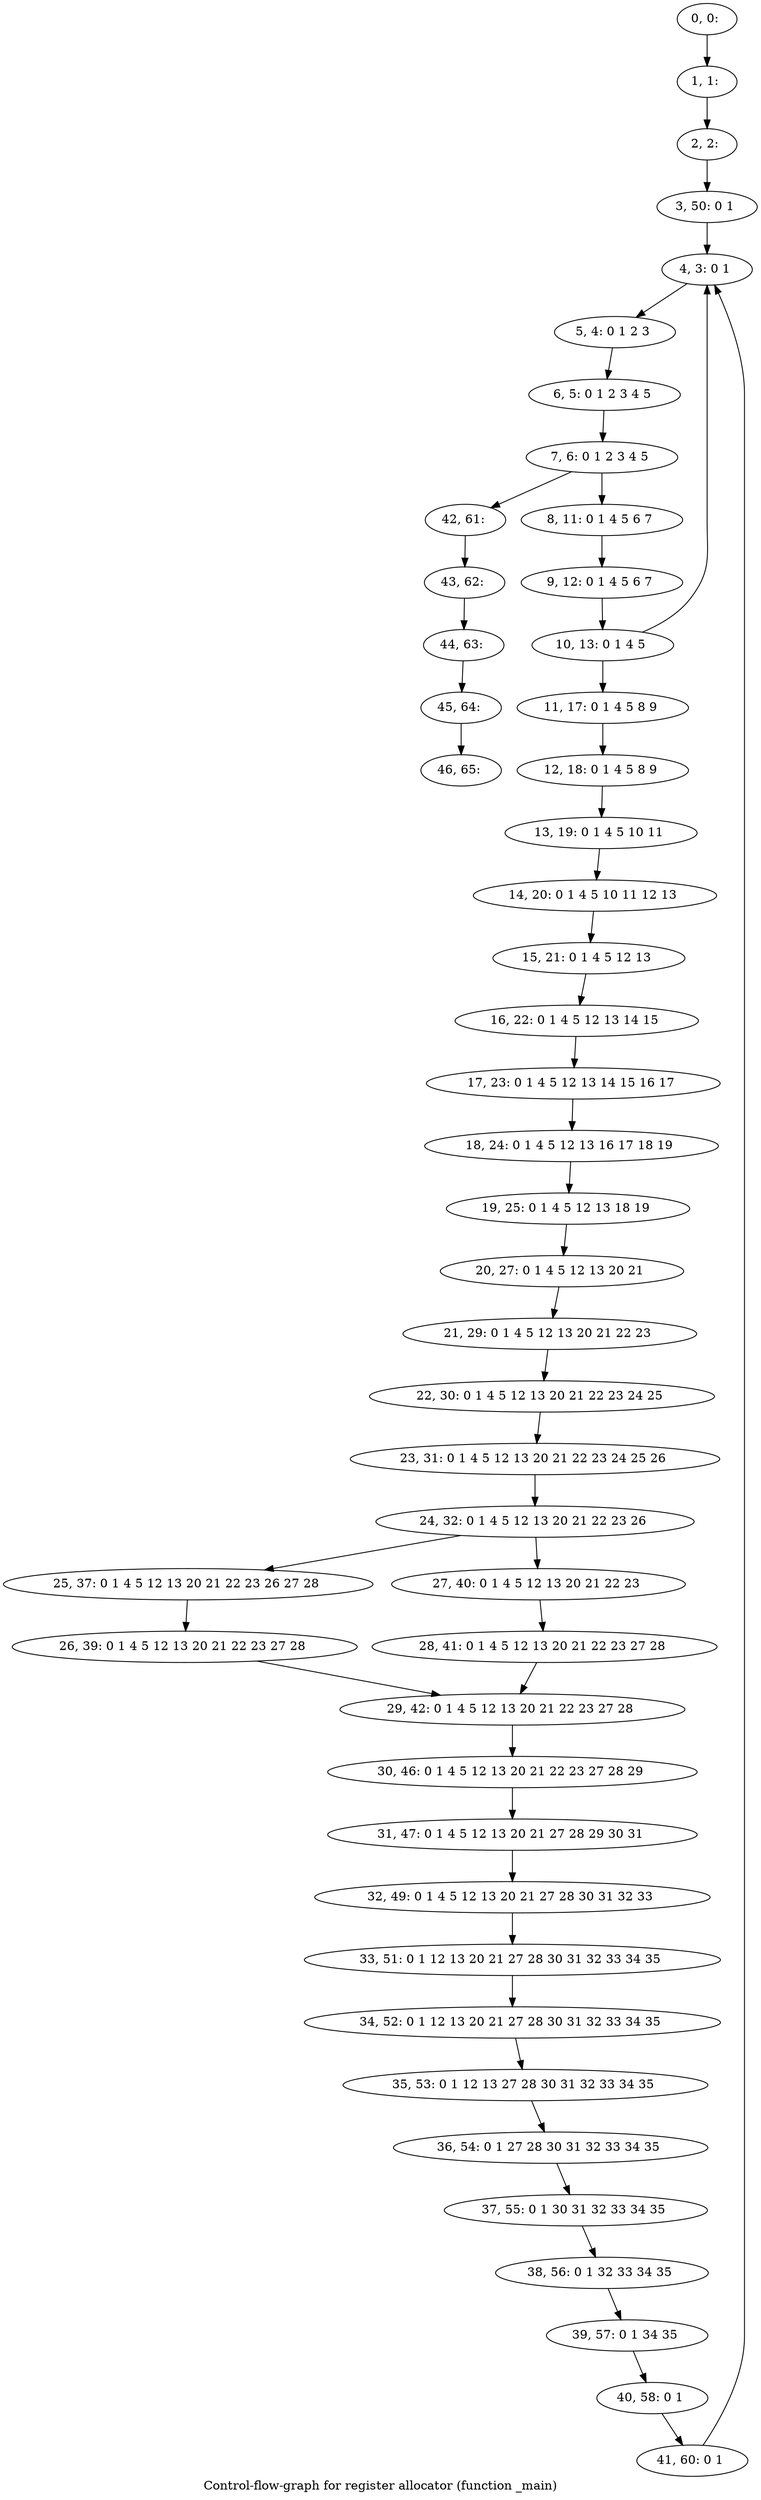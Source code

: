 digraph G {
graph [label="Control-flow-graph for register allocator (function _main)"]
0[label="0, 0: "];
1[label="1, 1: "];
2[label="2, 2: "];
3[label="3, 50: 0 1 "];
4[label="4, 3: 0 1 "];
5[label="5, 4: 0 1 2 3 "];
6[label="6, 5: 0 1 2 3 4 5 "];
7[label="7, 6: 0 1 2 3 4 5 "];
8[label="8, 11: 0 1 4 5 6 7 "];
9[label="9, 12: 0 1 4 5 6 7 "];
10[label="10, 13: 0 1 4 5 "];
11[label="11, 17: 0 1 4 5 8 9 "];
12[label="12, 18: 0 1 4 5 8 9 "];
13[label="13, 19: 0 1 4 5 10 11 "];
14[label="14, 20: 0 1 4 5 10 11 12 13 "];
15[label="15, 21: 0 1 4 5 12 13 "];
16[label="16, 22: 0 1 4 5 12 13 14 15 "];
17[label="17, 23: 0 1 4 5 12 13 14 15 16 17 "];
18[label="18, 24: 0 1 4 5 12 13 16 17 18 19 "];
19[label="19, 25: 0 1 4 5 12 13 18 19 "];
20[label="20, 27: 0 1 4 5 12 13 20 21 "];
21[label="21, 29: 0 1 4 5 12 13 20 21 22 23 "];
22[label="22, 30: 0 1 4 5 12 13 20 21 22 23 24 25 "];
23[label="23, 31: 0 1 4 5 12 13 20 21 22 23 24 25 26 "];
24[label="24, 32: 0 1 4 5 12 13 20 21 22 23 26 "];
25[label="25, 37: 0 1 4 5 12 13 20 21 22 23 26 27 28 "];
26[label="26, 39: 0 1 4 5 12 13 20 21 22 23 27 28 "];
27[label="27, 40: 0 1 4 5 12 13 20 21 22 23 "];
28[label="28, 41: 0 1 4 5 12 13 20 21 22 23 27 28 "];
29[label="29, 42: 0 1 4 5 12 13 20 21 22 23 27 28 "];
30[label="30, 46: 0 1 4 5 12 13 20 21 22 23 27 28 29 "];
31[label="31, 47: 0 1 4 5 12 13 20 21 27 28 29 30 31 "];
32[label="32, 49: 0 1 4 5 12 13 20 21 27 28 30 31 32 33 "];
33[label="33, 51: 0 1 12 13 20 21 27 28 30 31 32 33 34 35 "];
34[label="34, 52: 0 1 12 13 20 21 27 28 30 31 32 33 34 35 "];
35[label="35, 53: 0 1 12 13 27 28 30 31 32 33 34 35 "];
36[label="36, 54: 0 1 27 28 30 31 32 33 34 35 "];
37[label="37, 55: 0 1 30 31 32 33 34 35 "];
38[label="38, 56: 0 1 32 33 34 35 "];
39[label="39, 57: 0 1 34 35 "];
40[label="40, 58: 0 1 "];
41[label="41, 60: 0 1 "];
42[label="42, 61: "];
43[label="43, 62: "];
44[label="44, 63: "];
45[label="45, 64: "];
46[label="46, 65: "];
0->1 ;
1->2 ;
2->3 ;
3->4 ;
4->5 ;
5->6 ;
6->7 ;
7->8 ;
7->42 ;
8->9 ;
9->10 ;
10->11 ;
10->4 ;
11->12 ;
12->13 ;
13->14 ;
14->15 ;
15->16 ;
16->17 ;
17->18 ;
18->19 ;
19->20 ;
20->21 ;
21->22 ;
22->23 ;
23->24 ;
24->25 ;
24->27 ;
25->26 ;
26->29 ;
27->28 ;
28->29 ;
29->30 ;
30->31 ;
31->32 ;
32->33 ;
33->34 ;
34->35 ;
35->36 ;
36->37 ;
37->38 ;
38->39 ;
39->40 ;
40->41 ;
41->4 ;
42->43 ;
43->44 ;
44->45 ;
45->46 ;
}
